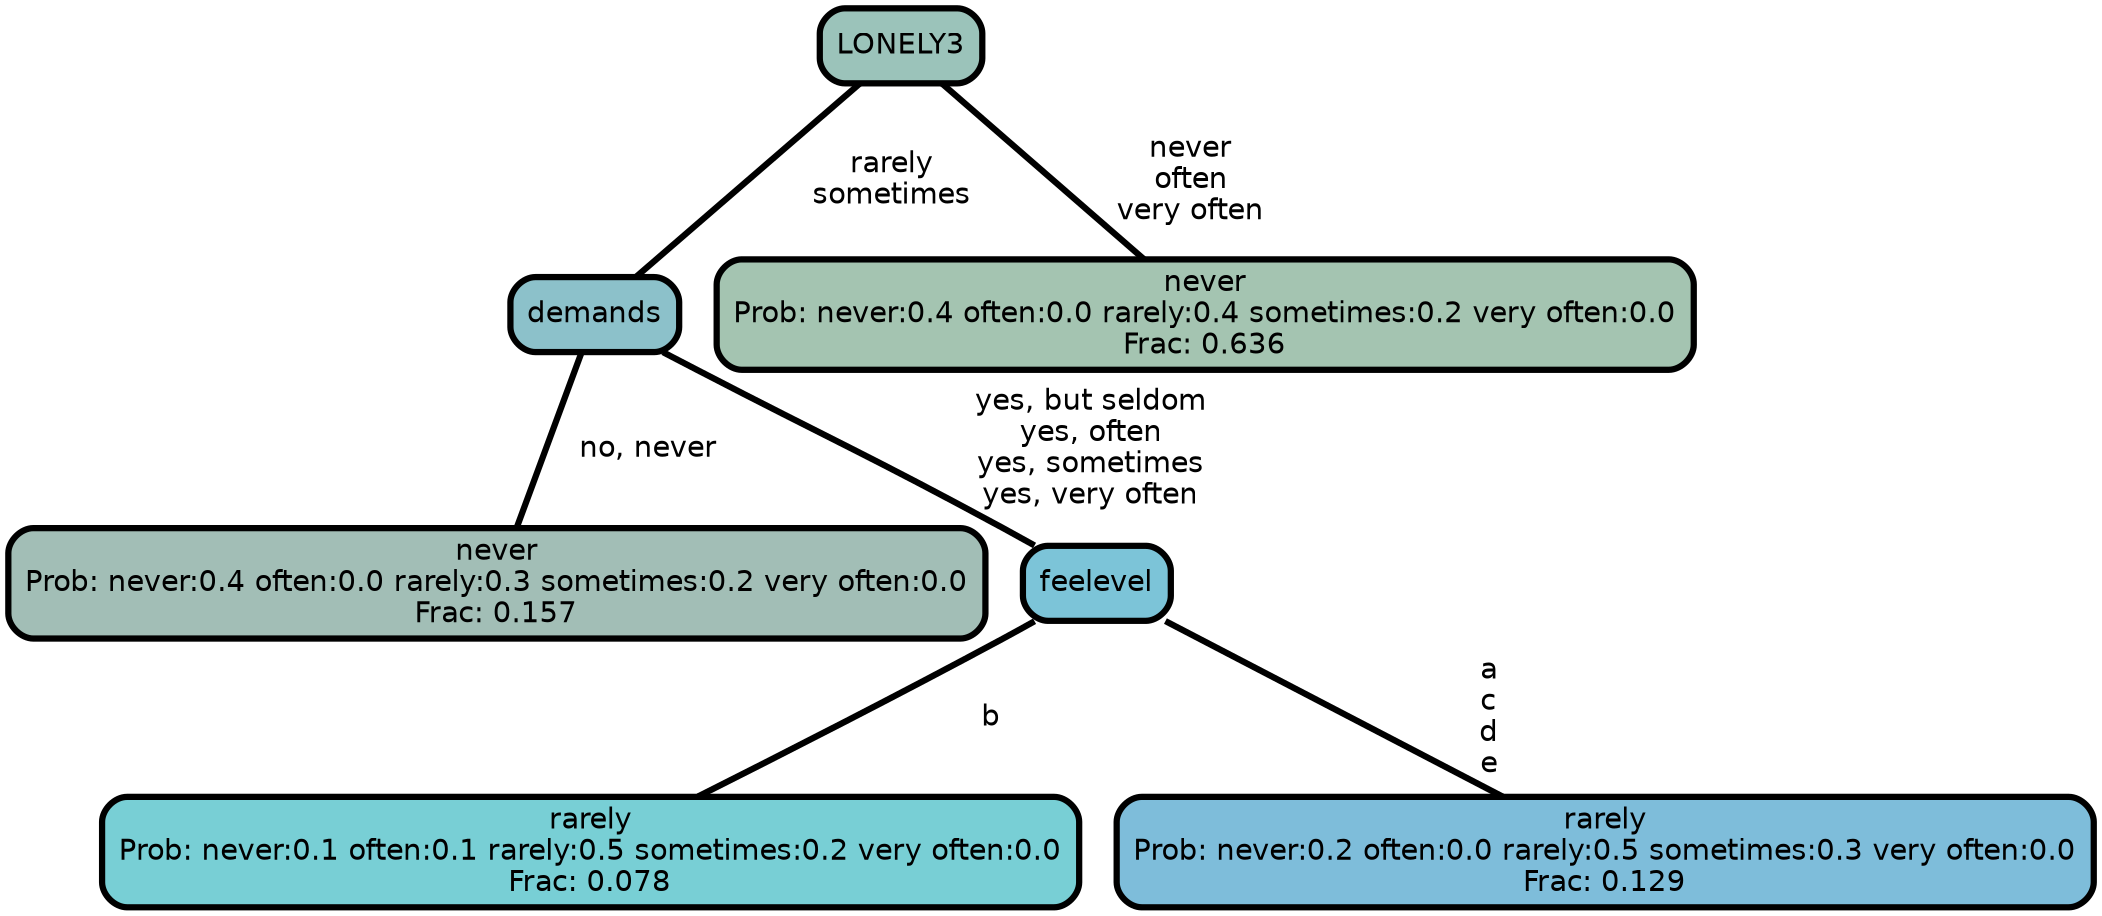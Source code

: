 graph Tree {
node [shape=box, style="filled, rounded",color="black",penwidth="3",fontcolor="black",                 fontname=helvetica] ;
graph [ranksep="0 equally", splines=straight,                 bgcolor=transparent, dpi=200] ;
edge [fontname=helvetica, color=black] ;
0 [label="never
Prob: never:0.4 often:0.0 rarely:0.3 sometimes:0.2 very often:0.0
Frac: 0.157", fillcolor="#a2beb6"] ;
1 [label="demands", fillcolor="#8cc1ca"] ;
2 [label="rarely
Prob: never:0.1 often:0.1 rarely:0.5 sometimes:0.2 very often:0.0
Frac: 0.078", fillcolor="#78cfd5"] ;
3 [label="feelevel", fillcolor="#7cc4d8"] ;
4 [label="rarely
Prob: never:0.2 often:0.0 rarely:0.5 sometimes:0.3 very often:0.0
Frac: 0.129", fillcolor="#7ebdda"] ;
5 [label="LONELY3", fillcolor="#9bc3ba"] ;
6 [label="never
Prob: never:0.4 often:0.0 rarely:0.4 sometimes:0.2 very often:0.0
Frac: 0.636", fillcolor="#a4c4b1"] ;
1 -- 0 [label=" no, never",penwidth=3] ;
1 -- 3 [label=" yes, but seldom\n yes, often\n yes, sometimes\n yes, very often",penwidth=3] ;
3 -- 2 [label=" b",penwidth=3] ;
3 -- 4 [label=" a\n c\n d\n e",penwidth=3] ;
5 -- 1 [label=" rarely\n sometimes",penwidth=3] ;
5 -- 6 [label=" never\n often\n very often",penwidth=3] ;
{rank = same;}}